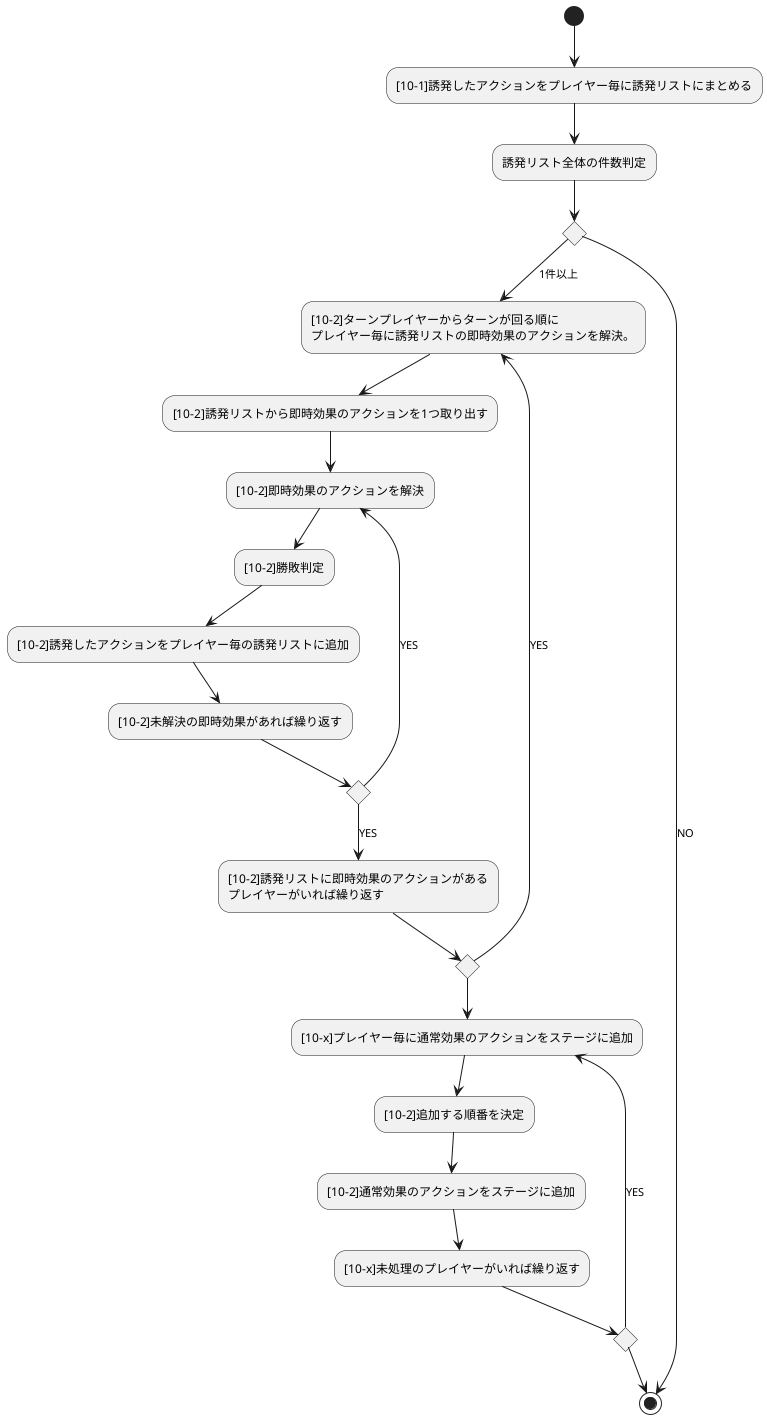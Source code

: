 @startuml
(*) --> "[10-1]誘発したアクションをプレイヤー毎に誘発リストにまとめる"
--> "誘発リスト全体の件数判定"

if "" then
    -->[1件以上] "[10-2]ターンプレイヤーからターンが回る順に\nプレイヤー毎に誘発リストの即時効果のアクションを解決。"
    -->"[10-2]誘発リストから即時効果のアクションを1つ取り出す"
    -->"[10-2]即時効果のアクションを解決"
    -->"[10-2]勝敗判定"
    -->"[10-2]誘発したアクションをプレイヤー毎の誘発リストに追加"
    -->"[10-2]未解決の即時効果があれば繰り返す"
    if "" then
        -->[YES] "[10-2]即時効果のアクションを解決"
    else
        -->[YES] "[10-2]誘発リストに即時効果のアクションがある\nプレイヤーがいれば繰り返す"
        if "" then
            -->[YES] "[10-2]ターンプレイヤーからターンが回る順に\nプレイヤー毎に誘発リストの即時効果のアクションを解決。"
        else
            -->"[10-x]プレイヤー毎に通常効果のアクションをステージに追加"
            -->"[10-2]追加する順番を決定"
            -->"[10-2]通常効果のアクションをステージに追加"
            -->"[10-x]未処理のプレイヤーがいれば繰り返す"
            if "" then
                -->[YES] "[10-x]プレイヤー毎に通常効果のアクションをステージに追加"
            else
                -->(*)
            endif
        endif
    endif

else
    -->[NO] (*)
endif

@enduml
